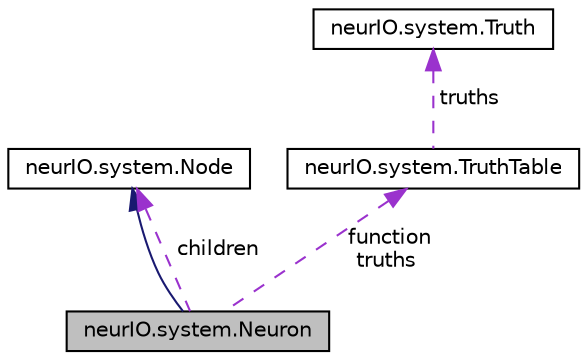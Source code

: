 digraph "neurIO.system.Neuron"
{
  edge [fontname="Helvetica",fontsize="10",labelfontname="Helvetica",labelfontsize="10"];
  node [fontname="Helvetica",fontsize="10",shape=record];
  Node2 [label="neurIO.system.Neuron",height=0.2,width=0.4,color="black", fillcolor="grey75", style="filled", fontcolor="black"];
  Node3 -> Node2 [dir="back",color="midnightblue",fontsize="10",style="solid",fontname="Helvetica"];
  Node3 [label="neurIO.system.Node",height=0.2,width=0.4,color="black", fillcolor="white", style="filled",URL="$d5/d13/classneur_i_o_1_1system_1_1_node.html"];
  Node3 -> Node2 [dir="back",color="darkorchid3",fontsize="10",style="dashed",label=" children" ,fontname="Helvetica"];
  Node4 -> Node2 [dir="back",color="darkorchid3",fontsize="10",style="dashed",label=" function\ntruths" ,fontname="Helvetica"];
  Node4 [label="neurIO.system.TruthTable",height=0.2,width=0.4,color="black", fillcolor="white", style="filled",URL="$d6/d7d/classneur_i_o_1_1system_1_1_truth_table.html"];
  Node5 -> Node4 [dir="back",color="darkorchid3",fontsize="10",style="dashed",label=" truths" ,fontname="Helvetica"];
  Node5 [label="neurIO.system.Truth",height=0.2,width=0.4,color="black", fillcolor="white", style="filled",URL="$d6/db7/classneur_i_o_1_1system_1_1_truth.html"];
}
